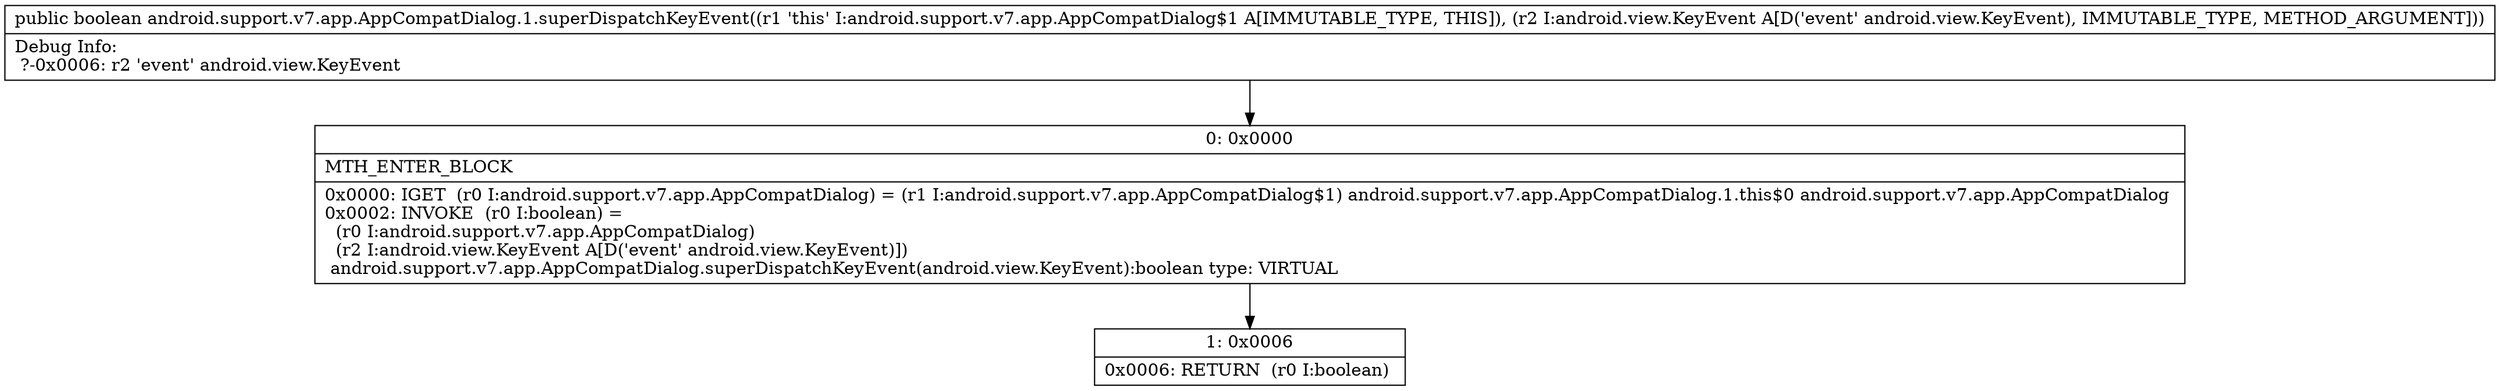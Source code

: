 digraph "CFG forandroid.support.v7.app.AppCompatDialog.1.superDispatchKeyEvent(Landroid\/view\/KeyEvent;)Z" {
Node_0 [shape=record,label="{0\:\ 0x0000|MTH_ENTER_BLOCK\l|0x0000: IGET  (r0 I:android.support.v7.app.AppCompatDialog) = (r1 I:android.support.v7.app.AppCompatDialog$1) android.support.v7.app.AppCompatDialog.1.this$0 android.support.v7.app.AppCompatDialog \l0x0002: INVOKE  (r0 I:boolean) = \l  (r0 I:android.support.v7.app.AppCompatDialog)\l  (r2 I:android.view.KeyEvent A[D('event' android.view.KeyEvent)])\l android.support.v7.app.AppCompatDialog.superDispatchKeyEvent(android.view.KeyEvent):boolean type: VIRTUAL \l}"];
Node_1 [shape=record,label="{1\:\ 0x0006|0x0006: RETURN  (r0 I:boolean) \l}"];
MethodNode[shape=record,label="{public boolean android.support.v7.app.AppCompatDialog.1.superDispatchKeyEvent((r1 'this' I:android.support.v7.app.AppCompatDialog$1 A[IMMUTABLE_TYPE, THIS]), (r2 I:android.view.KeyEvent A[D('event' android.view.KeyEvent), IMMUTABLE_TYPE, METHOD_ARGUMENT]))  | Debug Info:\l  ?\-0x0006: r2 'event' android.view.KeyEvent\l}"];
MethodNode -> Node_0;
Node_0 -> Node_1;
}


